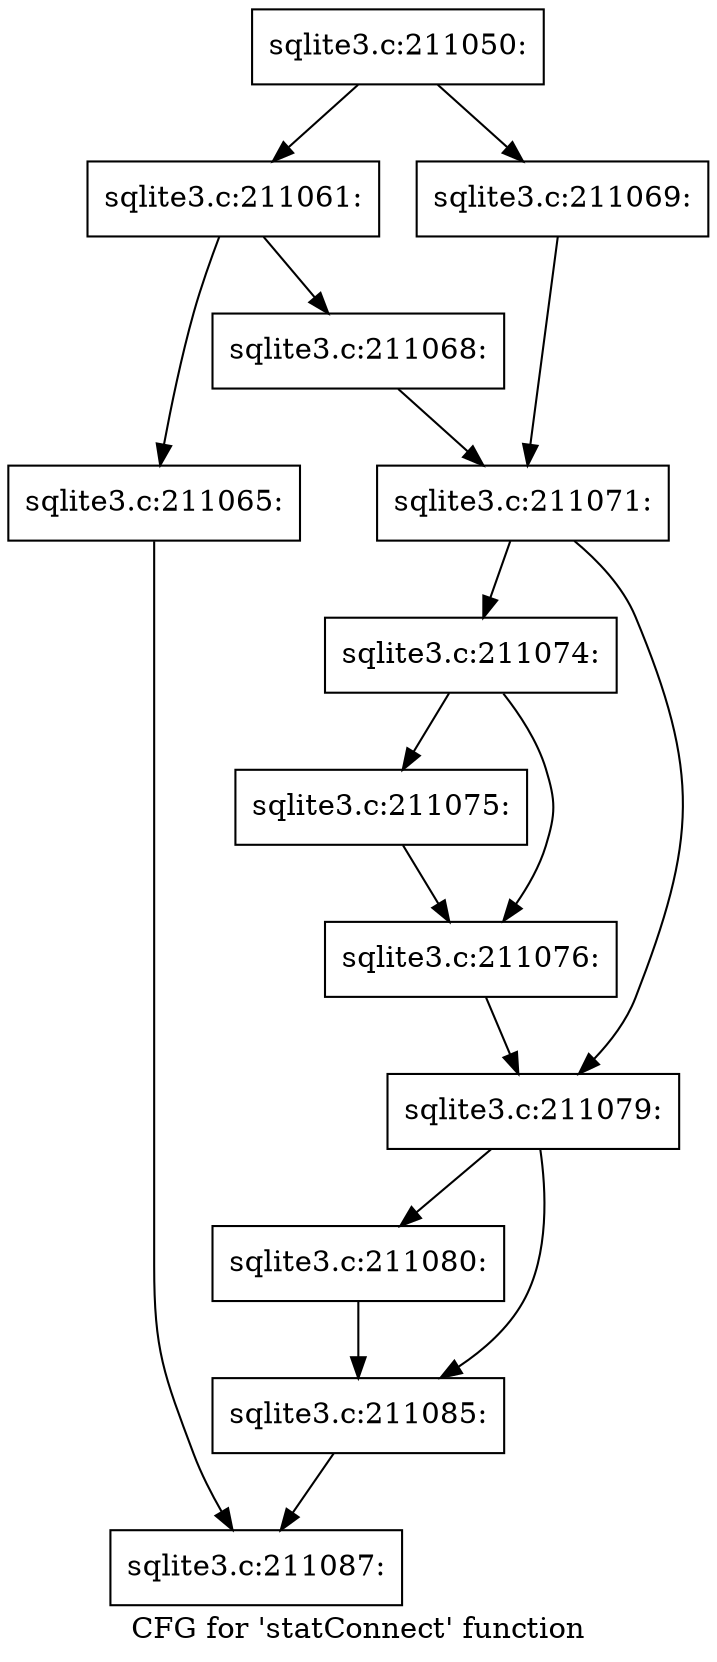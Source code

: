 digraph "CFG for 'statConnect' function" {
	label="CFG for 'statConnect' function";

	Node0x55c0f6f3bb70 [shape=record,label="{sqlite3.c:211050:}"];
	Node0x55c0f6f3bb70 -> Node0x55c0fb6e0ce0;
	Node0x55c0f6f3bb70 -> Node0x55c0fb6e0d80;
	Node0x55c0fb6e0ce0 [shape=record,label="{sqlite3.c:211061:}"];
	Node0x55c0fb6e0ce0 -> Node0x55c0fb6e1a50;
	Node0x55c0fb6e0ce0 -> Node0x55c0fb6e1aa0;
	Node0x55c0fb6e1a50 [shape=record,label="{sqlite3.c:211065:}"];
	Node0x55c0fb6e1a50 -> Node0x55c0f55137d0;
	Node0x55c0fb6e1aa0 [shape=record,label="{sqlite3.c:211068:}"];
	Node0x55c0fb6e1aa0 -> Node0x55c0fb6e0d30;
	Node0x55c0fb6e0d80 [shape=record,label="{sqlite3.c:211069:}"];
	Node0x55c0fb6e0d80 -> Node0x55c0fb6e0d30;
	Node0x55c0fb6e0d30 [shape=record,label="{sqlite3.c:211071:}"];
	Node0x55c0fb6e0d30 -> Node0x55c0f6f3a7d0;
	Node0x55c0fb6e0d30 -> Node0x55c0fb6e2d50;
	Node0x55c0f6f3a7d0 [shape=record,label="{sqlite3.c:211074:}"];
	Node0x55c0f6f3a7d0 -> Node0x55c0fb6e3380;
	Node0x55c0f6f3a7d0 -> Node0x55c0fb6e33d0;
	Node0x55c0fb6e3380 [shape=record,label="{sqlite3.c:211075:}"];
	Node0x55c0fb6e3380 -> Node0x55c0fb6e33d0;
	Node0x55c0fb6e33d0 [shape=record,label="{sqlite3.c:211076:}"];
	Node0x55c0fb6e33d0 -> Node0x55c0fb6e2d50;
	Node0x55c0fb6e2d50 [shape=record,label="{sqlite3.c:211079:}"];
	Node0x55c0fb6e2d50 -> Node0x55c0fb6e39f0;
	Node0x55c0fb6e2d50 -> Node0x55c0fb6e3a40;
	Node0x55c0fb6e39f0 [shape=record,label="{sqlite3.c:211080:}"];
	Node0x55c0fb6e39f0 -> Node0x55c0fb6e3a40;
	Node0x55c0fb6e3a40 [shape=record,label="{sqlite3.c:211085:}"];
	Node0x55c0fb6e3a40 -> Node0x55c0f55137d0;
	Node0x55c0f55137d0 [shape=record,label="{sqlite3.c:211087:}"];
}
